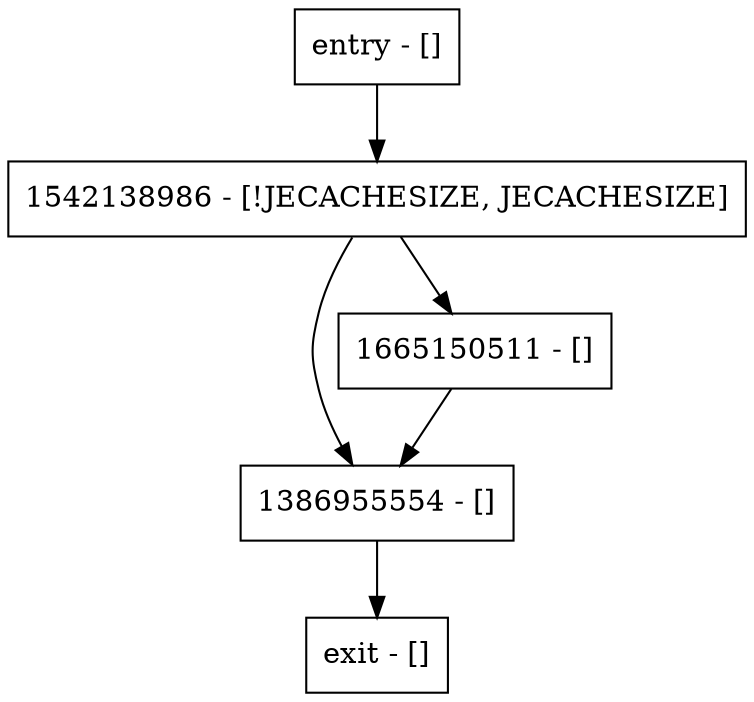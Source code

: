 digraph setSecondaryDbCorrupt {
node [shape=record];
1386955554 [label="1386955554 - []"];
entry [label="entry - []"];
exit [label="exit - []"];
1542138986 [label="1542138986 - [!JECACHESIZE, JECACHESIZE]"];
1665150511 [label="1665150511 - []"];
entry;
exit;
1386955554 -> exit;
entry -> 1542138986;
1542138986 -> 1386955554;
1542138986 -> 1665150511;
1665150511 -> 1386955554;
}
